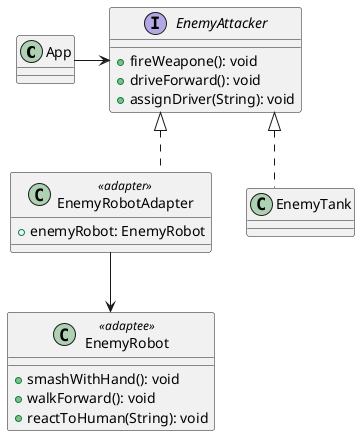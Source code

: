 @startuml

skinparam linetype ortho

class App{}

interface EnemyAttacker {
  + fireWeapone(): void
  + driveForward(): void
  + assignDriver(String): void
}

class EnemyRobotAdapter <<adapter>> implements EnemyAttacker {
  + enemyRobot: EnemyRobot
}

class EnemyTank implements EnemyAttacker {}

class EnemyRobot <<adaptee>> {
  + smashWithHand(): void
  + walkForward(): void
  + reactToHuman(String): void
}

App -> EnemyAttacker
EnemyRobotAdapter -down-> EnemyRobot

@enduml
